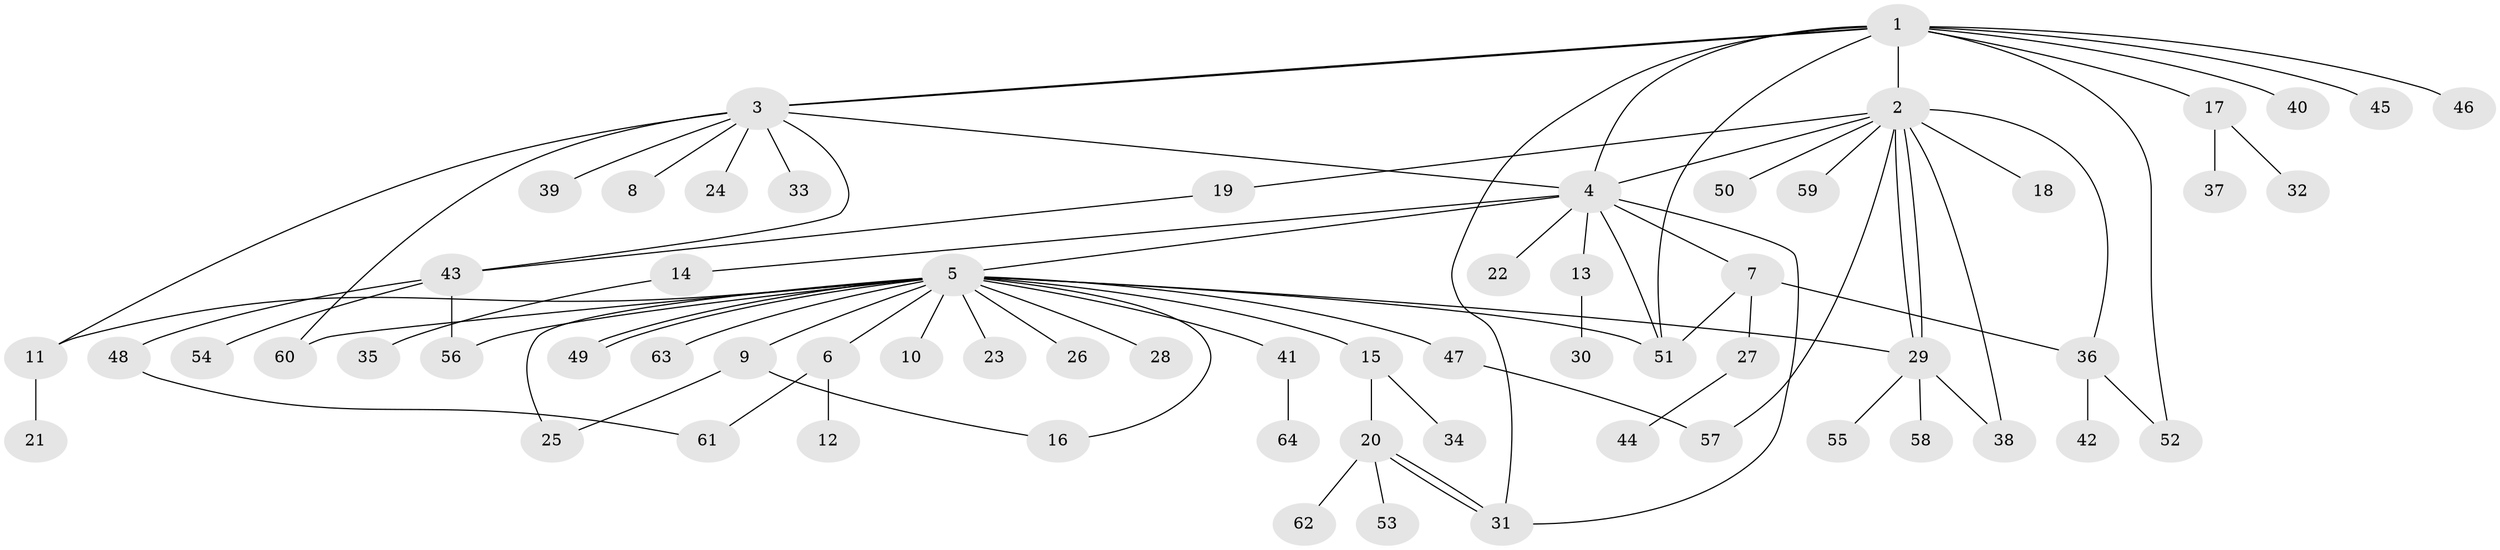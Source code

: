 // Generated by graph-tools (version 1.1) at 2025/47/03/09/25 04:47:07]
// undirected, 64 vertices, 86 edges
graph export_dot {
graph [start="1"]
  node [color=gray90,style=filled];
  1;
  2;
  3;
  4;
  5;
  6;
  7;
  8;
  9;
  10;
  11;
  12;
  13;
  14;
  15;
  16;
  17;
  18;
  19;
  20;
  21;
  22;
  23;
  24;
  25;
  26;
  27;
  28;
  29;
  30;
  31;
  32;
  33;
  34;
  35;
  36;
  37;
  38;
  39;
  40;
  41;
  42;
  43;
  44;
  45;
  46;
  47;
  48;
  49;
  50;
  51;
  52;
  53;
  54;
  55;
  56;
  57;
  58;
  59;
  60;
  61;
  62;
  63;
  64;
  1 -- 2;
  1 -- 3;
  1 -- 3;
  1 -- 4;
  1 -- 17;
  1 -- 31;
  1 -- 40;
  1 -- 45;
  1 -- 46;
  1 -- 51;
  1 -- 52;
  2 -- 4;
  2 -- 18;
  2 -- 19;
  2 -- 29;
  2 -- 29;
  2 -- 36;
  2 -- 38;
  2 -- 50;
  2 -- 57;
  2 -- 59;
  3 -- 4;
  3 -- 8;
  3 -- 11;
  3 -- 24;
  3 -- 33;
  3 -- 39;
  3 -- 43;
  3 -- 60;
  4 -- 5;
  4 -- 7;
  4 -- 13;
  4 -- 14;
  4 -- 22;
  4 -- 31;
  4 -- 51;
  5 -- 6;
  5 -- 9;
  5 -- 10;
  5 -- 11;
  5 -- 15;
  5 -- 16;
  5 -- 23;
  5 -- 25;
  5 -- 26;
  5 -- 28;
  5 -- 29;
  5 -- 41;
  5 -- 47;
  5 -- 49;
  5 -- 49;
  5 -- 51;
  5 -- 56;
  5 -- 60;
  5 -- 63;
  6 -- 12;
  6 -- 61;
  7 -- 27;
  7 -- 36;
  7 -- 51;
  9 -- 16;
  9 -- 25;
  11 -- 21;
  13 -- 30;
  14 -- 35;
  15 -- 20;
  15 -- 34;
  17 -- 32;
  17 -- 37;
  19 -- 43;
  20 -- 31;
  20 -- 31;
  20 -- 53;
  20 -- 62;
  27 -- 44;
  29 -- 38;
  29 -- 55;
  29 -- 58;
  36 -- 42;
  36 -- 52;
  41 -- 64;
  43 -- 48;
  43 -- 54;
  43 -- 56;
  47 -- 57;
  48 -- 61;
}

